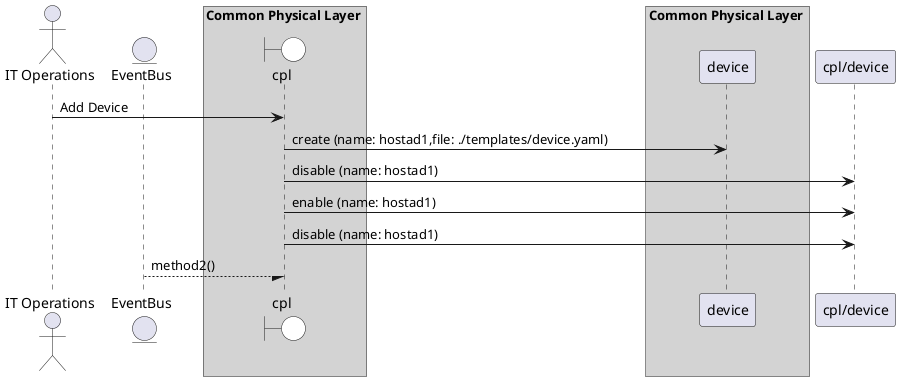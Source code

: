 @startuml

actor "IT Operations"


entity EventBus

box Common Physical Layer #lightgray
    boundary cpl #white
end box


box Common Physical Layer #lightgray
            participant device
    end box


"IT Operations" -> cpl: Add Device

    cpl -> "device": create (name: hostad1,file: ./templates/device.yaml)


    cpl -> "cpl/device": disable (name: hostad1)


    cpl -> "cpl/device": enable (name: hostad1)


    cpl -> "cpl/device": disable (name: hostad1)





EventBus --/ cpl : method2()
@enduml
